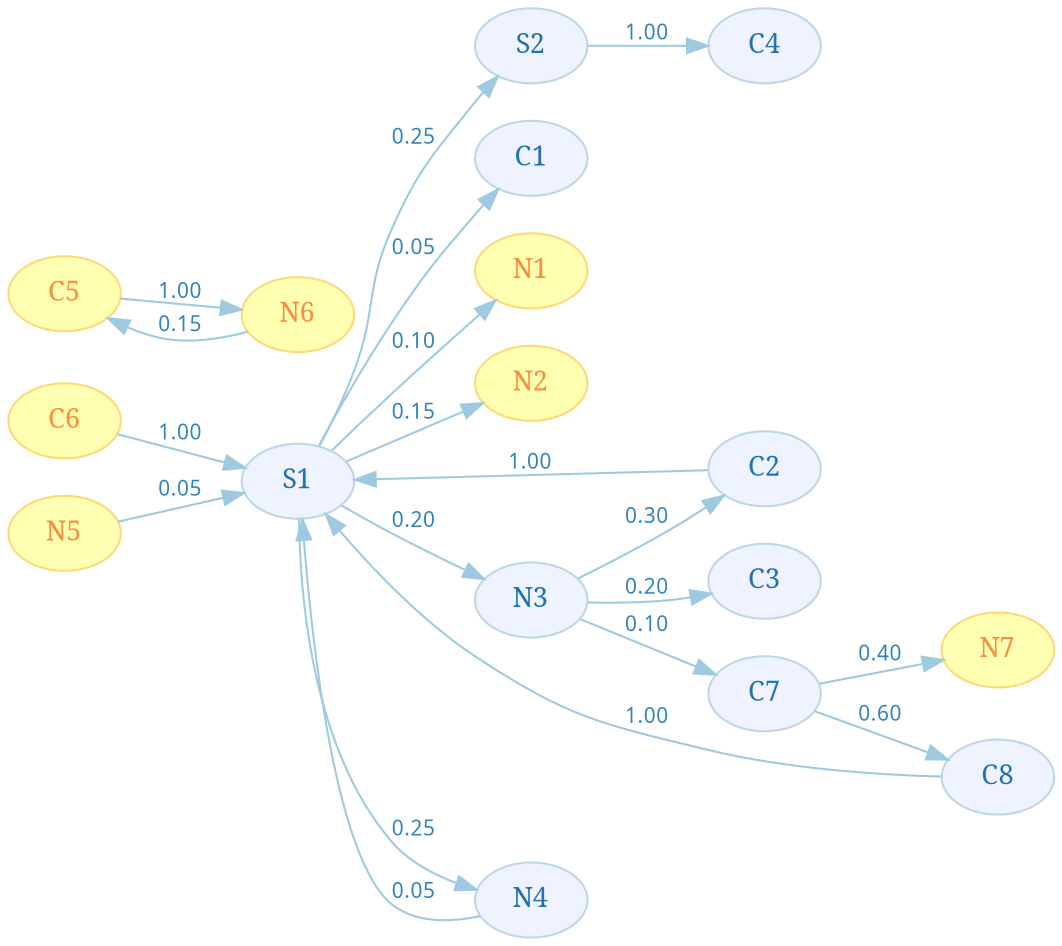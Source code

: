 digraph G {
    rankdir=LR;
    fontname="sans-serif";
    penwidth="0.1";
    edge [comment="Wildcard edge", 
          fontname="sans-serif", 
          fontsize=10, 
          colorscheme="blues3", 
          color=2, 
          fontcolor=3];
    node [fontname="serif", 
          fontsize=13, 
          fillcolor="1", 
          colorscheme="blues4", 
          color="2", 
          fontcolor="4", 
          style="filled"];
    "S1";
    "S2";
    "C1";
    "C2";
    "C3";
    "C4";
    "C5" [colorscheme="ylorrd7"];
    "C6" [colorscheme="ylorrd7"];
    "C7";
    "C8";
    "N1" [colorscheme="ylorrd7"];
    "N2" [colorscheme="ylorrd7"];
    "N3";
    "N4";
    "N5" [colorscheme="ylorrd7"];
    "N6" [colorscheme="ylorrd7"];
    "S1" -> "S2"  [label="0.25"];
    "S1" -> "C1"  [label="0.05"];
    "S1" -> "N1"  [label="0.10"];
    "S1" -> "N2"  [label="0.15"];
    "S1" -> "N3"  [label="0.20"];
    "S1" -> "N4"  [label="0.25"];
    "S2" -> "C4"  [label="1.00"];
    "C5" -> "N6"  [label="1.00"];
    "C6" -> "S1"  [label="1.00"];
    "C7" -> "C8"  [label="0.60"];
    "C8" -> "S1"  [label="1.00"];
    "N3" -> "C2"  [label="0.30"];
    "N3" -> "C3"  [label="0.20"];
    "N3" -> "C7"  [label="0.10"];
    "N4" -> "S1"  [label="0.05"];
    "N5" -> "S1"  [label="0.05"];
    "N6" -> "C5"  [label="0.15"];
    "N7" [colorscheme="ylorrd7"];
    "C7" -> "N7"  [label="0.40"];
    "C2" -> "S1"  [label="1.00"];
}
